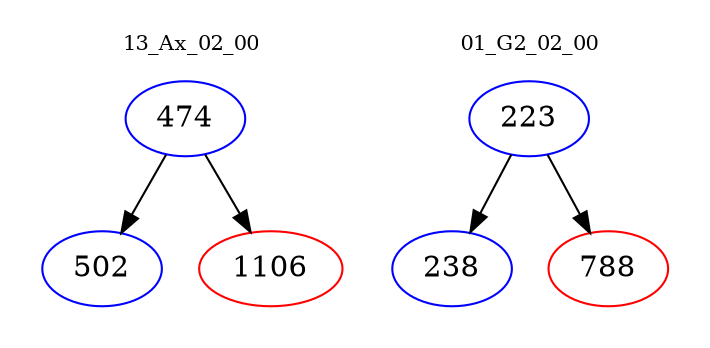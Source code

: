 digraph{
subgraph cluster_0 {
color = white
label = "13_Ax_02_00";
fontsize=10;
T0_474 [label="474", color="blue"]
T0_474 -> T0_502 [color="black"]
T0_502 [label="502", color="blue"]
T0_474 -> T0_1106 [color="black"]
T0_1106 [label="1106", color="red"]
}
subgraph cluster_1 {
color = white
label = "01_G2_02_00";
fontsize=10;
T1_223 [label="223", color="blue"]
T1_223 -> T1_238 [color="black"]
T1_238 [label="238", color="blue"]
T1_223 -> T1_788 [color="black"]
T1_788 [label="788", color="red"]
}
}

